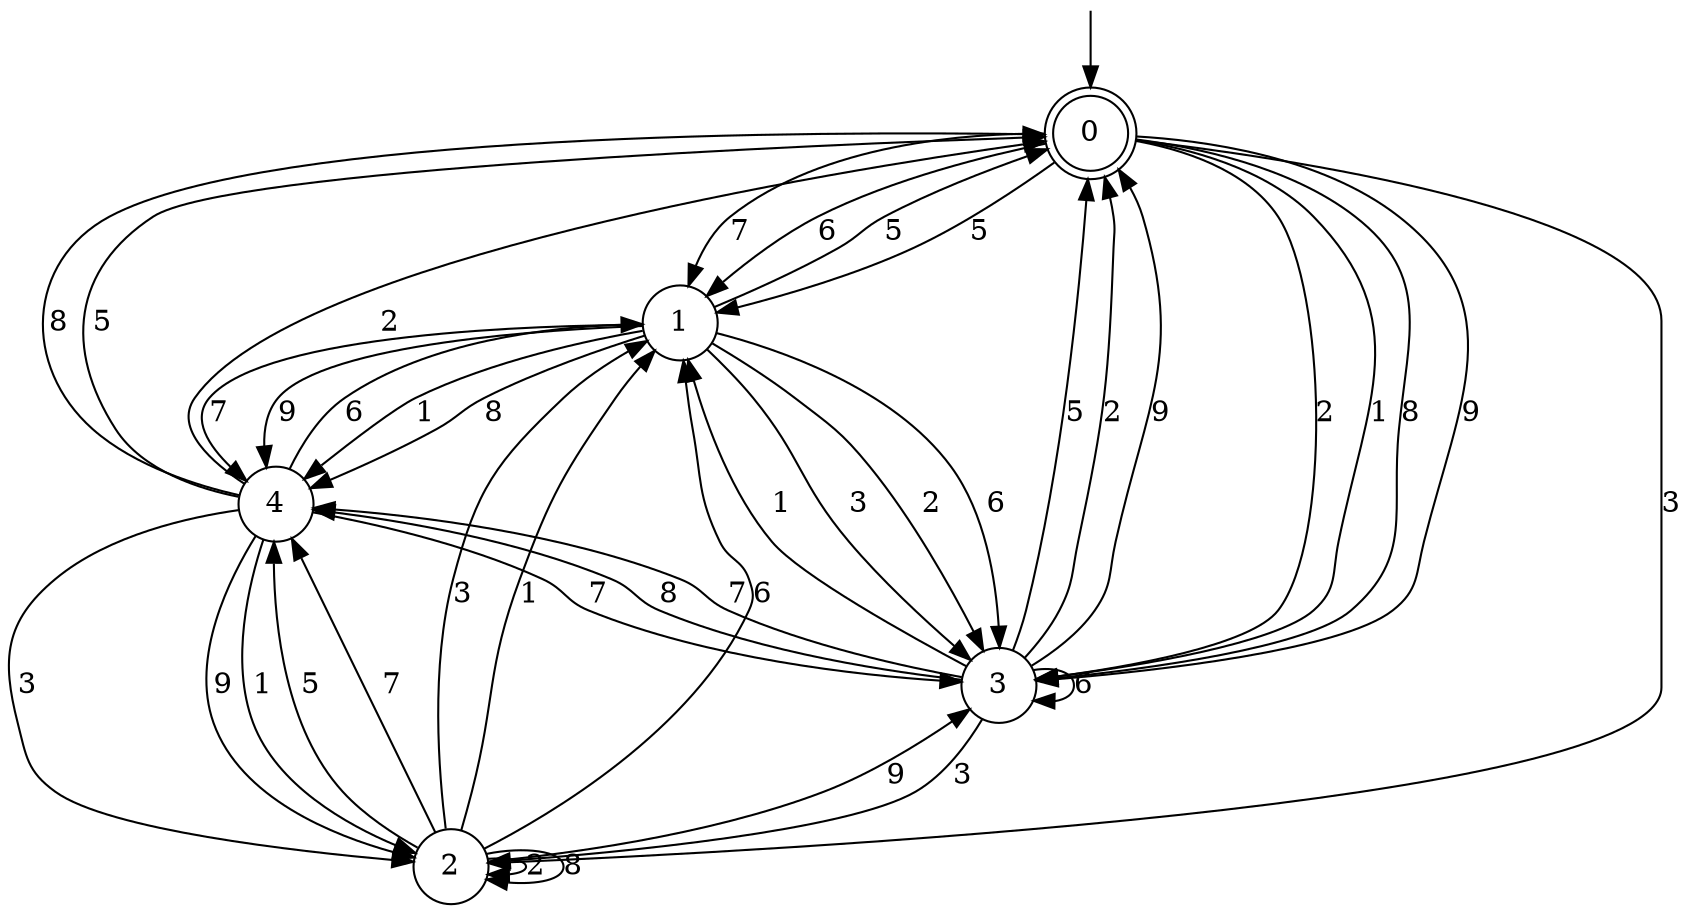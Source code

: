 digraph g {

	s0 [shape="doublecircle" label="0"];
	s1 [shape="circle" label="1"];
	s2 [shape="circle" label="2"];
	s3 [shape="circle" label="3"];
	s4 [shape="circle" label="4"];
	s0 -> s1 [label="5"];
	s0 -> s2 [label="3"];
	s0 -> s3 [label="2"];
	s0 -> s3 [label="1"];
	s0 -> s3 [label="8"];
	s0 -> s1 [label="7"];
	s0 -> s3 [label="9"];
	s0 -> s1 [label="6"];
	s1 -> s0 [label="5"];
	s1 -> s3 [label="3"];
	s1 -> s3 [label="2"];
	s1 -> s4 [label="1"];
	s1 -> s4 [label="8"];
	s1 -> s4 [label="7"];
	s1 -> s4 [label="9"];
	s1 -> s3 [label="6"];
	s2 -> s4 [label="5"];
	s2 -> s1 [label="3"];
	s2 -> s2 [label="2"];
	s2 -> s1 [label="1"];
	s2 -> s2 [label="8"];
	s2 -> s4 [label="7"];
	s2 -> s3 [label="9"];
	s2 -> s1 [label="6"];
	s3 -> s0 [label="5"];
	s3 -> s2 [label="3"];
	s3 -> s0 [label="2"];
	s3 -> s1 [label="1"];
	s3 -> s4 [label="8"];
	s3 -> s4 [label="7"];
	s3 -> s0 [label="9"];
	s3 -> s3 [label="6"];
	s4 -> s0 [label="5"];
	s4 -> s2 [label="3"];
	s4 -> s0 [label="2"];
	s4 -> s2 [label="1"];
	s4 -> s0 [label="8"];
	s4 -> s3 [label="7"];
	s4 -> s2 [label="9"];
	s4 -> s1 [label="6"];

__start0 [label="" shape="none" width="0" height="0"];
__start0 -> s0;

}
